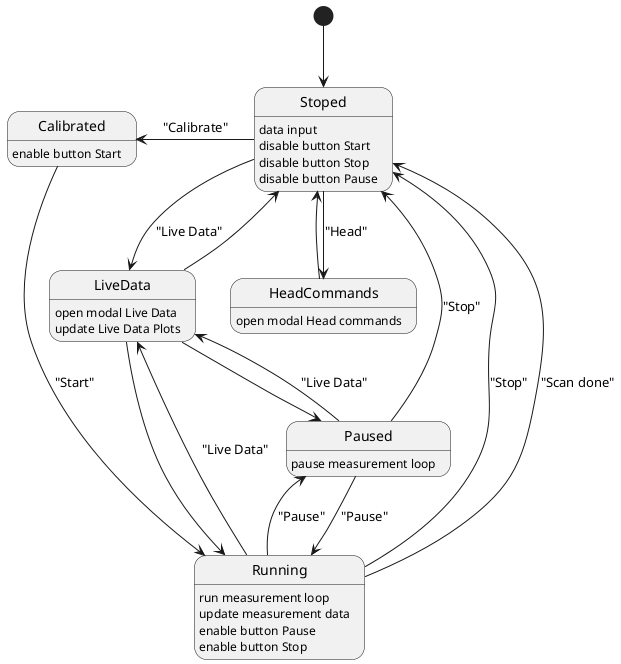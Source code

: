 @startuml Zustandsdiagramm

[*] --> Stoped
Stoped -l-> Calibrated : "Calibrate"
Stoped --> HeadCommands : "Head"
Calibrated --> Running : "Start"
Running --> Paused : "Pause"
Running --> Stoped : "Stop"
Paused -d-> Stoped : "Stop"
Running --> Stoped : "Scan done"
Paused --> Running : "Pause"
Stoped --> LiveData : "Live Data"
Running --> LiveData : "Live Data"
Paused --> LiveData : "Live Data"
LiveData --> Stoped
LiveData --> Running
LiveData --> Paused
HeadCommands --> Stoped

Stoped : data input
Stoped : disable button Start
Stoped : disable button Stop
Stoped : disable button Pause

Calibrated : enable button Start

HeadCommands : open modal Head commands

Running : run measurement loop
Running : update measurement data
Running : enable button Pause
Running : enable button Stop

Paused : pause measurement loop

LiveData : open modal Live Data
LiveData : update Live Data Plots

@enduml